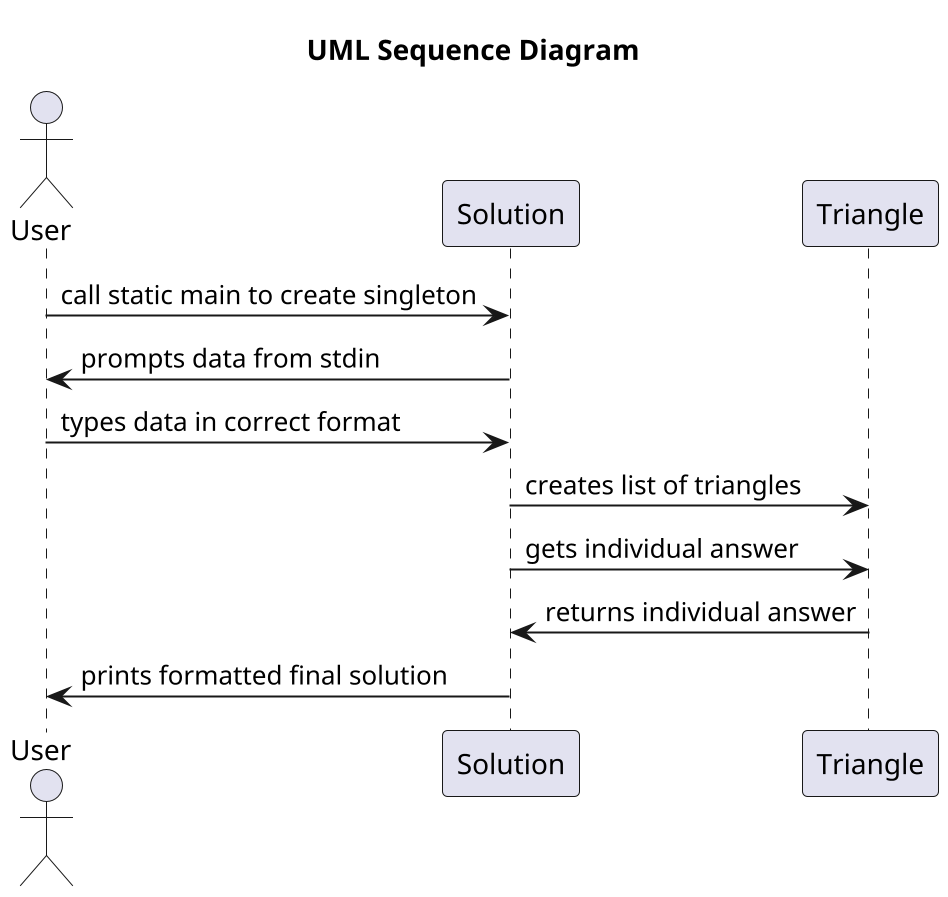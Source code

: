 @startuml SequenceDiagram
scale 2
title "UML Sequence Diagram"
actor User

User -> Solution: call static main to create singleton
Solution -> User: prompts data from stdin
User -> Solution: types data in correct format
Solution -> Triangle : creates list of triangles
Solution -> Triangle: gets individual answer
Triangle -> Solution: returns individual answer
Solution -> User: prints formatted final solution
@enduml